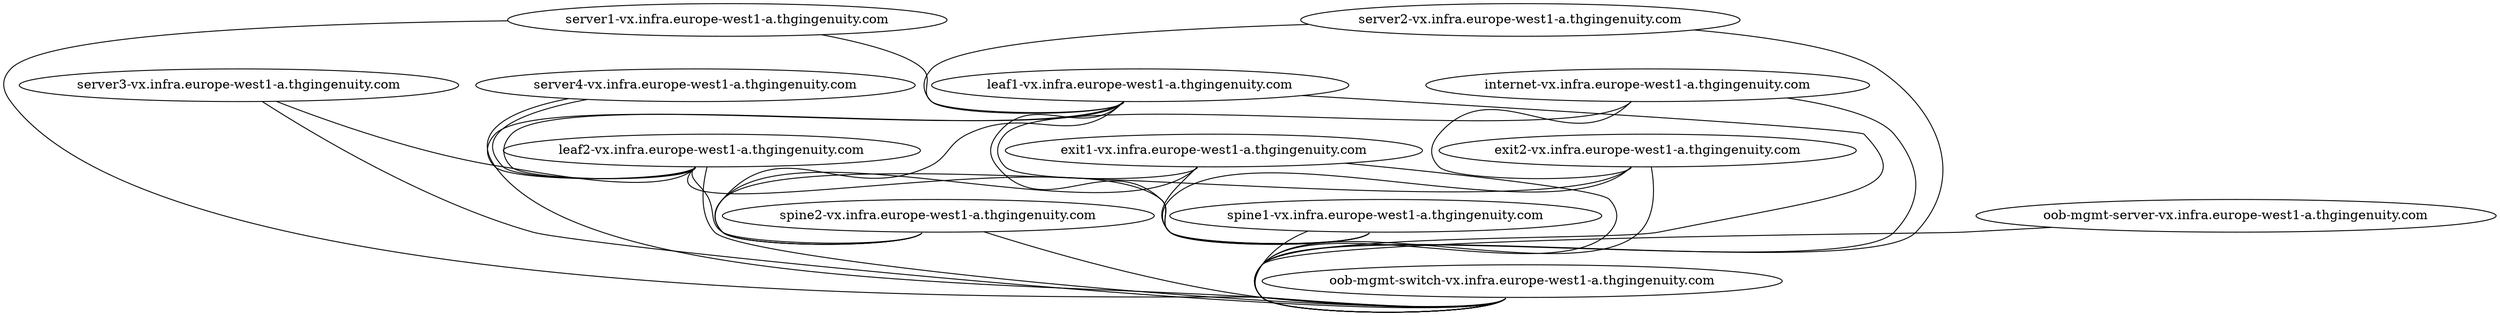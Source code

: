 

graph vx {
 "leaf1-vx.infra.europe-west1-a.thgingenuity.com" [function="leaf" os="CumulusCommunity/cumulus-vx" version="3.7.1" memory="768" config="./helper_scripts/config_switch.sh"]
 "leaf2-vx.infra.europe-west1-a.thgingenuity.com" [function="leaf" os="CumulusCommunity/cumulus-vx" version="3.7.1" memory="768" config="./helper_scripts/config_switch.sh" ]
 "spine1-vx.infra.europe-west1-a.thgingenuity.com" [function="spine" os="CumulusCommunity/cumulus-vx" version="3.7.1" memory="768" config="./helper_scripts/config_switch.sh" ]
 "spine2-vx.infra.europe-west1-a.thgingenuity.com" [function="spine" os="CumulusCommunity/cumulus-vx" version="3.7.1" memory="768" config="./helper_scripts/config_switch.sh" ]
 "exit1-vx.infra.europe-west1-a.thgingenuity.com" [function="exit" os="CumulusCommunity/cumulus-vx" version="3.7.1" memory="768" config="./helper_scripts/config_switch.sh" ]
 "exit2-vx.infra.europe-west1-a.thgingenuity.com" [function="exit" os="CumulusCommunity/cumulus-vx" version="3.7.1" memory="768" config="./helper_scripts/config_switch.sh" ]
 "server1-vx.infra.europe-west1-a.thgingenuity.com" [function="host" os="yk0/ubuntu-xenial" memory="512" config="./helper_scripts/config_server.sh" ]
 "server2-vx.infra.europe-west1-a.thgingenuity.com" [function="host" os="yk0/ubuntu-xenial" memory="512" config="./helper_scripts/config_server.sh" ]
 "server3-vx.infra.europe-west1-a.thgingenuity.com" [function="host" os="yk0/ubuntu-xenial" memory="512" config="./helper_scripts/config_server.sh" ]
 "server4-vx.infra.europe-west1-a.thgingenuity.com" [function="host" os="yk0/ubuntu-xenial" memory="512" config="./helper_scripts/config_server.sh" ]
 "internet-vx.infra.europe-west1-a.thgingenuity.com" [function="internet" vagrant="swp48" os="CumulusCommunity/cumulus-vx" version="3.7.1" memory="768" config="./helper_scripts/config_internet.sh" ]
 "oob-mgmt-switch-vx.infra.europe-west1-a.thgingenuity.com" [function="oob-mgmt-switch" vagrant="eth0" os="CumulusCommunity/cumulus-vx" version="3.7.1" memory="768" config="./helper_scripts/config_oob_switch.sh" ]
 "oob-mgmt-server-vx.infra.europe-west1-a.thgingenuity.com" [function="oob-server" vagrant="eth0" os="CumulusCommunity/vx_oob_server" version="1.0.4" memory="1024" config="./helper_scripts/config_oob_server.sh" ]

 "leaf1-vx.infra.europe-west1-a.thgingenuity.com":"swp15" -- "spine1-vx.infra.europe-west1-a.thgingenuity.com":"swp1"
 "leaf2-vx.infra.europe-west1-a.thgingenuity.com":"swp15" -- "spine1-vx.infra.europe-west1-a.thgingenuity.com":"swp2"
 "leaf1-vx.infra.europe-west1-a.thgingenuity.com":"swp16" -- "spine2-vx.infra.europe-west1-a.thgingenuity.com":"swp1"
 "leaf2-vx.infra.europe-west1-a.thgingenuity.com":"swp16" -- "spine2-vx.infra.europe-west1-a.thgingenuity.com":"swp2"

 "leaf1-vx.infra.europe-west1-a.thgingenuity.com":"swp13" -- "leaf2-vx.infra.europe-west1-a.thgingenuity.com":"swp13"
 "leaf1-vx.infra.europe-west1-a.thgingenuity.com":"swp14" -- "leaf2-vx.infra.europe-west1-a.thgingenuity.com":"swp14"

 "server1-vx.infra.europe-west1-a.thgingenuity.com":"eth1" -- "leaf1-vx.infra.europe-west1-a.thgingenuity.com":"swp1" [left_mac="00:03:00:11:11:01"]
 "server2-vx.infra.europe-west1-a.thgingenuity.com":"eth1" -- "leaf1-vx.infra.europe-west1-a.thgingenuity.com":"swp2" [left_mac="00:03:00:22:22:01"]
 "server3-vx.infra.europe-west1-a.thgingenuity.com":"eth1" -- "leaf2-vx.infra.europe-west1-a.thgingenuity.com":"swp1" [left_mac="00:03:00:33:33:01"]
 "server4-vx.infra.europe-west1-a.thgingenuity.com":"eth1" -- "leaf2-vx.infra.europe-west1-a.thgingenuity.com":"swp2" [left_mac="00:03:00:44:44:01"]

 "exit1-vx.infra.europe-west1-a.thgingenuity.com":"swp15" -- "spine1-vx.infra.europe-west1-a.thgingenuity.com":"swp13"
 "exit1-vx.infra.europe-west1-a.thgingenuity.com":"swp16" -- "spine2-vx.infra.europe-west1-a.thgingenuity.com":"swp14"
 "exit2-vx.infra.europe-west1-a.thgingenuity.com":"swp15" -- "spine1-vx.infra.europe-west1-a.thgingenuity.com":"swp14"
 "exit2-vx.infra.europe-west1-a.thgingenuity.com":"swp16" -- "spine2-vx.infra.europe-west1-a.thgingenuity.com":"swp13"


 "internet-vx.infra.europe-west1-a.thgingenuity.com":"swp1" -- "exit1-vx.infra.europe-west1-a.thgingenuity.com":"swp1"
 "internet-vx.infra.europe-west1-a.thgingenuity.com":"swp2" -- "exit2-vx.infra.europe-west1-a.thgingenuity.com":"swp1"

 "oob-mgmt-server-vx.infra.europe-west1-a.thgingenuity.com":"eth1" -- "oob-mgmt-switch-vx.infra.europe-west1-a.thgingenuity.com":"swp1" [right_mac="a0:00:00:00:00:61"]
 "server1-vx.infra.europe-west1-a.thgingenuity.com":"eth0" -- "oob-mgmt-switch-vx.infra.europe-west1-a.thgingenuity.com":"swp2" [left_mac="a0:00:00:00:00:31"]
 "server2-vx.infra.europe-west1-a.thgingenuity.com":"eth0" -- "oob-mgmt-switch-vx.infra.europe-west1-a.thgingenuity.com":"swp3" [left_mac="a0:00:00:00:00:32"]
 "server3-vx.infra.europe-west1-a.thgingenuity.com":"eth0" -- "oob-mgmt-switch-vx.infra.europe-west1-a.thgingenuity.com":"swp4" [left_mac="a0:00:00:00:00:33"]
 "server4-vx.infra.europe-west1-a.thgingenuity.com":"eth0" -- "oob-mgmt-switch-vx.infra.europe-west1-a.thgingenuity.com":"swp5" [left_mac="a0:00:00:00:00:34"]
 "leaf1-vx.infra.europe-west1-a.thgingenuity.com":"eth0" -- "oob-mgmt-switch-vx.infra.europe-west1-a.thgingenuity.com":"swp6" [left_mac="a0:00:00:00:00:11"]
 "leaf2-vx.infra.europe-west1-a.thgingenuity.com":"eth0" -- "oob-mgmt-switch-vx.infra.europe-west1-a.thgingenuity.com":"swp7" [left_mac="a0:00:00:00:00:12"]
 "spine1-vx.infra.europe-west1-a.thgingenuity.com":"eth0" -- "oob-mgmt-switch-vx.infra.europe-west1-a.thgingenuity.com":"swp10" [left_mac="a0:00:00:00:00:21"]
 "spine2-vx.infra.europe-west1-a.thgingenuity.com":"eth0" -- "oob-mgmt-switch-vx.infra.europe-west1-a.thgingenuity.com":"swp11" [left_mac="a0:00:00:00:00:22"]
 "exit1-vx.infra.europe-west1-a.thgingenuity.com":"eth0" -- "oob-mgmt-switch-vx.infra.europe-west1-a.thgingenuity.com":"swp12" [left_mac="a0:00:00:00:00:41"]
 "exit2-vx.infra.europe-west1-a.thgingenuity.com":"eth0" -- "oob-mgmt-switch-vx.infra.europe-west1-a.thgingenuity.com":"swp13" [left_mac="a0:00:00:00:00:42"]
 "internet-vx.infra.europe-west1-a.thgingenuity.com":"eth0" -- "oob-mgmt-switch-vx.infra.europe-west1-a.thgingenuity.com":"swp15" [left_mac="a0:00:00:00:00:50"]
}
